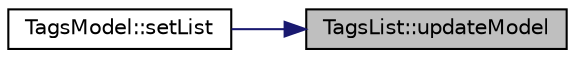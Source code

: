 digraph "TagsList::updateModel"
{
 // INTERACTIVE_SVG=YES
 // LATEX_PDF_SIZE
  edge [fontname="Helvetica",fontsize="10",labelfontname="Helvetica",labelfontsize="10"];
  node [fontname="Helvetica",fontsize="10",shape=record];
  rankdir="RL";
  Node279 [label="TagsList::updateModel",height=0.2,width=0.4,color="black", fillcolor="grey75", style="filled", fontcolor="black",tooltip=" "];
  Node279 -> Node280 [dir="back",color="midnightblue",fontsize="10",style="solid",fontname="Helvetica"];
  Node280 [label="TagsModel::setList",height=0.2,width=0.4,color="black", fillcolor="white", style="filled",URL="$class_tags_model.html#a6747662950cb1a3d5286417869b57aaa",tooltip=" "];
}
